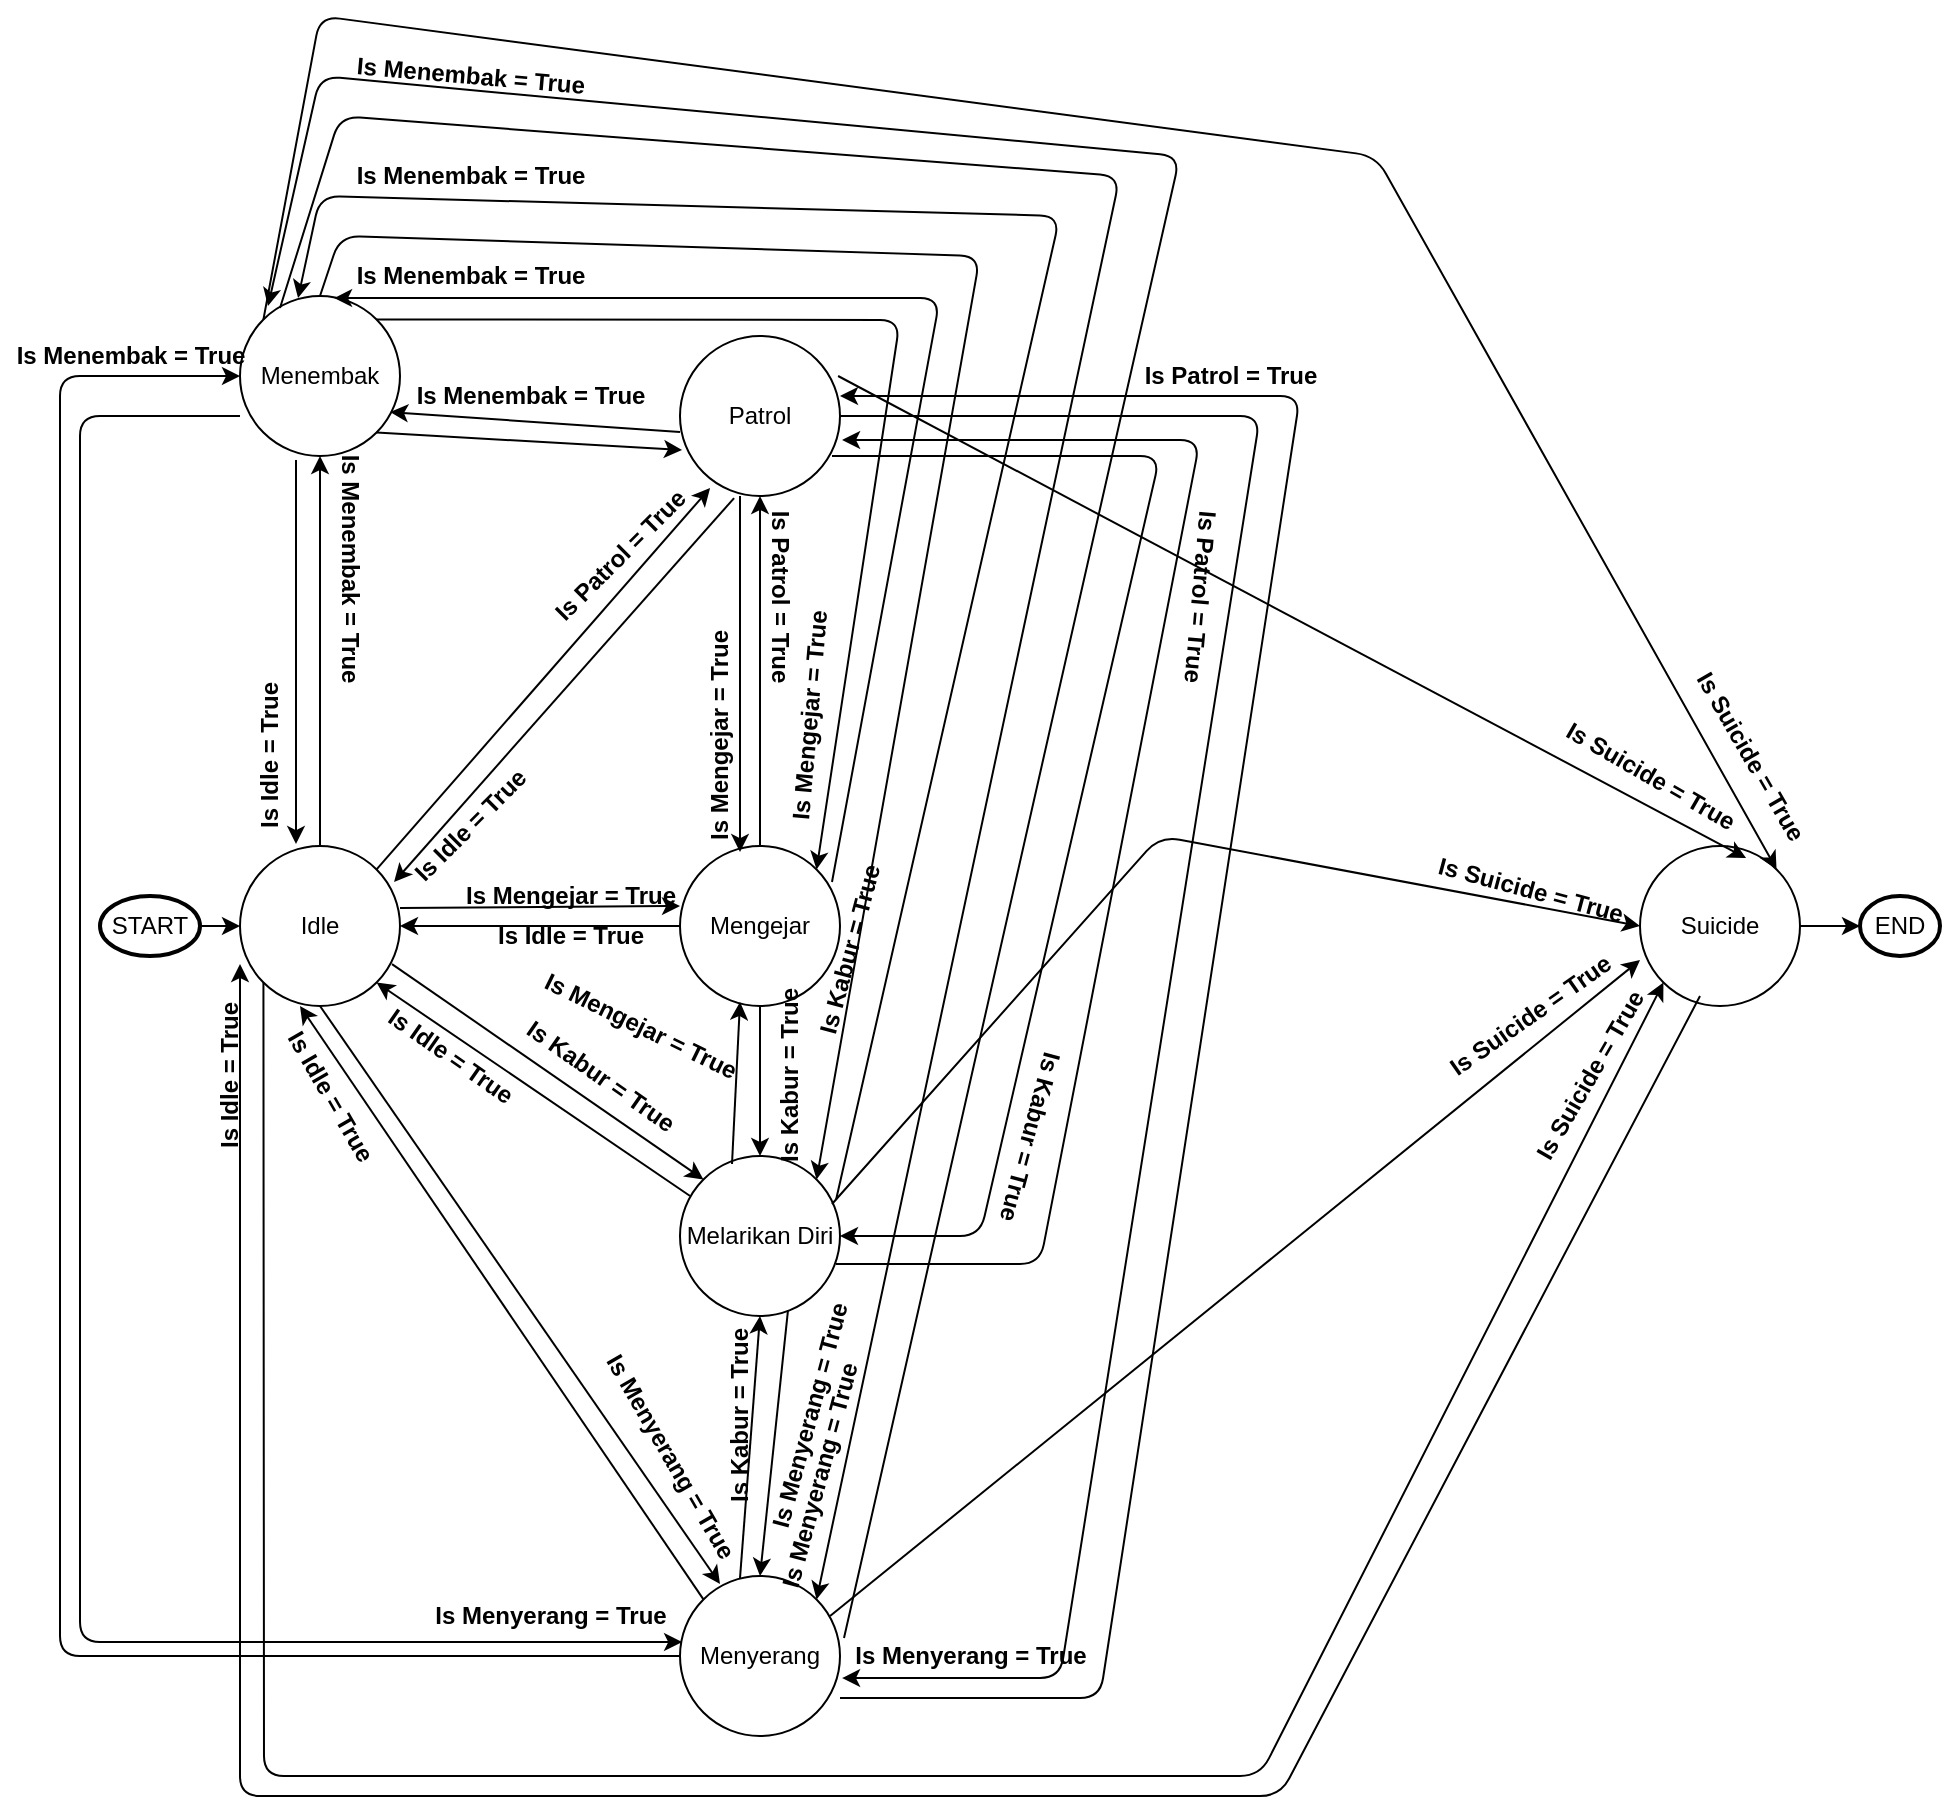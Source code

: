 <mxfile version="14.8.6" type="device"><diagram id="fK9ZtQf_Kn1H6jSzOc3d" name="Page-1"><mxGraphModel dx="868" dy="425" grid="1" gridSize="10" guides="1" tooltips="1" connect="1" arrows="1" fold="1" page="1" pageScale="1" pageWidth="850" pageHeight="1100" math="0" shadow="0"><root><mxCell id="0"/><mxCell id="1" parent="0"/><mxCell id="ATVBRwtr-7h1QLHEctlx-1" value="START" style="strokeWidth=2;html=1;shape=mxgraph.flowchart.start_1;whiteSpace=wrap;" vertex="1" parent="1"><mxGeometry x="190" y="480" width="50" height="30" as="geometry"/></mxCell><mxCell id="ATVBRwtr-7h1QLHEctlx-2" value="Idle" style="ellipse;whiteSpace=wrap;html=1;aspect=fixed;" vertex="1" parent="1"><mxGeometry x="260" y="455" width="80" height="80" as="geometry"/></mxCell><mxCell id="ATVBRwtr-7h1QLHEctlx-3" value="" style="endArrow=classic;html=1;exitX=1;exitY=0.5;exitDx=0;exitDy=0;exitPerimeter=0;entryX=0;entryY=0.5;entryDx=0;entryDy=0;" edge="1" parent="1" source="ATVBRwtr-7h1QLHEctlx-1" target="ATVBRwtr-7h1QLHEctlx-2"><mxGeometry width="50" height="50" relative="1" as="geometry"><mxPoint x="400" y="470" as="sourcePoint"/><mxPoint x="450" y="420" as="targetPoint"/></mxGeometry></mxCell><mxCell id="ATVBRwtr-7h1QLHEctlx-4" value="Menembak" style="ellipse;whiteSpace=wrap;html=1;aspect=fixed;" vertex="1" parent="1"><mxGeometry x="260" y="180" width="80" height="80" as="geometry"/></mxCell><mxCell id="ATVBRwtr-7h1QLHEctlx-5" value="Patrol" style="ellipse;whiteSpace=wrap;html=1;aspect=fixed;" vertex="1" parent="1"><mxGeometry x="480" y="200" width="80" height="80" as="geometry"/></mxCell><mxCell id="ATVBRwtr-7h1QLHEctlx-6" value="Mengejar" style="ellipse;whiteSpace=wrap;html=1;aspect=fixed;" vertex="1" parent="1"><mxGeometry x="480" y="455" width="80" height="80" as="geometry"/></mxCell><mxCell id="ATVBRwtr-7h1QLHEctlx-7" value="Melarikan Diri" style="ellipse;whiteSpace=wrap;html=1;aspect=fixed;" vertex="1" parent="1"><mxGeometry x="480" y="610" width="80" height="80" as="geometry"/></mxCell><mxCell id="ATVBRwtr-7h1QLHEctlx-8" value="Menyerang" style="ellipse;whiteSpace=wrap;html=1;aspect=fixed;" vertex="1" parent="1"><mxGeometry x="480" y="820" width="80" height="80" as="geometry"/></mxCell><mxCell id="ATVBRwtr-7h1QLHEctlx-11" value="" style="edgeStyle=orthogonalEdgeStyle;rounded=0;orthogonalLoop=1;jettySize=auto;html=1;" edge="1" parent="1" source="ATVBRwtr-7h1QLHEctlx-9" target="ATVBRwtr-7h1QLHEctlx-10"><mxGeometry relative="1" as="geometry"/></mxCell><mxCell id="ATVBRwtr-7h1QLHEctlx-9" value="Suicide" style="ellipse;whiteSpace=wrap;html=1;aspect=fixed;" vertex="1" parent="1"><mxGeometry x="960" y="455" width="80" height="80" as="geometry"/></mxCell><mxCell id="ATVBRwtr-7h1QLHEctlx-10" value="END" style="strokeWidth=2;html=1;shape=mxgraph.flowchart.start_1;whiteSpace=wrap;" vertex="1" parent="1"><mxGeometry x="1070" y="480" width="40" height="30" as="geometry"/></mxCell><mxCell id="ATVBRwtr-7h1QLHEctlx-14" value="" style="endArrow=classic;html=1;entryX=0.5;entryY=1;entryDx=0;entryDy=0;exitX=0.5;exitY=0;exitDx=0;exitDy=0;" edge="1" parent="1" source="ATVBRwtr-7h1QLHEctlx-2" target="ATVBRwtr-7h1QLHEctlx-4"><mxGeometry width="50" height="50" relative="1" as="geometry"><mxPoint x="260" y="360" as="sourcePoint"/><mxPoint x="310" y="310" as="targetPoint"/></mxGeometry></mxCell><mxCell id="ATVBRwtr-7h1QLHEctlx-15" value="" style="endArrow=classic;html=1;exitX=0.35;exitY=1.025;exitDx=0;exitDy=0;exitPerimeter=0;entryX=0.35;entryY=-0.012;entryDx=0;entryDy=0;entryPerimeter=0;" edge="1" parent="1" source="ATVBRwtr-7h1QLHEctlx-4" target="ATVBRwtr-7h1QLHEctlx-2"><mxGeometry width="50" height="50" relative="1" as="geometry"><mxPoint x="380" y="430" as="sourcePoint"/><mxPoint x="430" y="380" as="targetPoint"/></mxGeometry></mxCell><mxCell id="ATVBRwtr-7h1QLHEctlx-16" value="&lt;b&gt;Is Menembak = True&lt;/b&gt;" style="text;html=1;align=center;verticalAlign=middle;resizable=0;points=[];autosize=1;strokeColor=none;rotation=90;" vertex="1" parent="1"><mxGeometry x="250" y="306" width="130" height="20" as="geometry"/></mxCell><mxCell id="ATVBRwtr-7h1QLHEctlx-17" value="&lt;b&gt;Is Idle = True&lt;/b&gt;" style="text;html=1;align=center;verticalAlign=middle;resizable=0;points=[];autosize=1;strokeColor=none;rotation=-90;" vertex="1" parent="1"><mxGeometry x="230" y="400" width="90" height="20" as="geometry"/></mxCell><mxCell id="ATVBRwtr-7h1QLHEctlx-18" value="" style="endArrow=classic;html=1;exitX=1;exitY=1;exitDx=0;exitDy=0;entryX=0.013;entryY=0.713;entryDx=0;entryDy=0;entryPerimeter=0;" edge="1" parent="1" source="ATVBRwtr-7h1QLHEctlx-4" target="ATVBRwtr-7h1QLHEctlx-5"><mxGeometry width="50" height="50" relative="1" as="geometry"><mxPoint x="410" y="360" as="sourcePoint"/><mxPoint x="460" y="310" as="targetPoint"/></mxGeometry></mxCell><mxCell id="ATVBRwtr-7h1QLHEctlx-19" value="&lt;b&gt;Is Menembak = True&lt;/b&gt;" style="text;html=1;align=center;verticalAlign=middle;resizable=0;points=[];autosize=1;strokeColor=none;rotation=0;" vertex="1" parent="1"><mxGeometry x="340" y="220" width="130" height="20" as="geometry"/></mxCell><mxCell id="ATVBRwtr-7h1QLHEctlx-20" value="" style="endArrow=classic;html=1;exitX=0;exitY=0.6;exitDx=0;exitDy=0;exitPerimeter=0;entryX=0.938;entryY=0.725;entryDx=0;entryDy=0;entryPerimeter=0;" edge="1" parent="1" source="ATVBRwtr-7h1QLHEctlx-5" target="ATVBRwtr-7h1QLHEctlx-4"><mxGeometry width="50" height="50" relative="1" as="geometry"><mxPoint x="440" y="350" as="sourcePoint"/><mxPoint x="490" y="300" as="targetPoint"/></mxGeometry></mxCell><mxCell id="ATVBRwtr-7h1QLHEctlx-21" value="" style="endArrow=classic;html=1;exitX=1;exitY=0;exitDx=0;exitDy=0;entryX=0.188;entryY=0.95;entryDx=0;entryDy=0;entryPerimeter=0;" edge="1" parent="1" source="ATVBRwtr-7h1QLHEctlx-2" target="ATVBRwtr-7h1QLHEctlx-5"><mxGeometry width="50" height="50" relative="1" as="geometry"><mxPoint x="410" y="420" as="sourcePoint"/><mxPoint x="460" y="370" as="targetPoint"/></mxGeometry></mxCell><mxCell id="ATVBRwtr-7h1QLHEctlx-22" value="&lt;b&gt;Is Patrol = True&lt;/b&gt;" style="text;html=1;align=center;verticalAlign=middle;resizable=0;points=[];autosize=1;strokeColor=none;rotation=-45;" vertex="1" parent="1"><mxGeometry x="400" y="300" width="100" height="20" as="geometry"/></mxCell><mxCell id="ATVBRwtr-7h1QLHEctlx-23" value="" style="endArrow=classic;html=1;exitX=0.338;exitY=1.013;exitDx=0;exitDy=0;exitPerimeter=0;entryX=0.963;entryY=0.225;entryDx=0;entryDy=0;entryPerimeter=0;" edge="1" parent="1" source="ATVBRwtr-7h1QLHEctlx-5" target="ATVBRwtr-7h1QLHEctlx-2"><mxGeometry width="50" height="50" relative="1" as="geometry"><mxPoint x="500" y="390" as="sourcePoint"/><mxPoint x="550" y="340" as="targetPoint"/></mxGeometry></mxCell><mxCell id="ATVBRwtr-7h1QLHEctlx-24" value="&lt;b&gt;Is Idle = True&lt;/b&gt;" style="text;html=1;align=center;verticalAlign=middle;resizable=0;points=[];autosize=1;strokeColor=none;rotation=-45;" vertex="1" parent="1"><mxGeometry x="330" y="435" width="90" height="20" as="geometry"/></mxCell><mxCell id="ATVBRwtr-7h1QLHEctlx-25" value="" style="endArrow=classic;html=1;exitX=0;exitY=0.5;exitDx=0;exitDy=0;entryX=0;entryY=0.5;entryDx=0;entryDy=0;" edge="1" parent="1" source="ATVBRwtr-7h1QLHEctlx-8" target="ATVBRwtr-7h1QLHEctlx-4"><mxGeometry width="50" height="50" relative="1" as="geometry"><mxPoint x="180" y="870" as="sourcePoint"/><mxPoint x="230" y="820" as="targetPoint"/><Array as="points"><mxPoint x="170" y="860"/><mxPoint x="170" y="220"/></Array></mxGeometry></mxCell><mxCell id="ATVBRwtr-7h1QLHEctlx-26" value="&lt;b&gt;Is Menembak = True&lt;/b&gt;" style="text;html=1;align=center;verticalAlign=middle;resizable=0;points=[];autosize=1;strokeColor=none;rotation=0;" vertex="1" parent="1"><mxGeometry x="140" y="200" width="130" height="20" as="geometry"/></mxCell><mxCell id="ATVBRwtr-7h1QLHEctlx-27" value="" style="endArrow=classic;html=1;entryX=0.013;entryY=0.413;entryDx=0;entryDy=0;entryPerimeter=0;exitX=0;exitY=0.75;exitDx=0;exitDy=0;exitPerimeter=0;" edge="1" parent="1" source="ATVBRwtr-7h1QLHEctlx-4" target="ATVBRwtr-7h1QLHEctlx-8"><mxGeometry width="50" height="50" relative="1" as="geometry"><mxPoint x="180" y="710" as="sourcePoint"/><mxPoint x="230" y="660" as="targetPoint"/><Array as="points"><mxPoint x="180" y="240"/><mxPoint x="180" y="853"/></Array></mxGeometry></mxCell><mxCell id="ATVBRwtr-7h1QLHEctlx-28" value="&lt;b&gt;Is Menyerang = True&lt;/b&gt;" style="text;html=1;align=center;verticalAlign=middle;resizable=0;points=[];autosize=1;strokeColor=none;" vertex="1" parent="1"><mxGeometry x="350" y="830" width="130" height="20" as="geometry"/></mxCell><mxCell id="ATVBRwtr-7h1QLHEctlx-29" value="" style="endArrow=classic;html=1;exitX=1;exitY=0.388;exitDx=0;exitDy=0;exitPerimeter=0;entryX=0;entryY=0.375;entryDx=0;entryDy=0;entryPerimeter=0;" edge="1" parent="1" source="ATVBRwtr-7h1QLHEctlx-2" target="ATVBRwtr-7h1QLHEctlx-6"><mxGeometry width="50" height="50" relative="1" as="geometry"><mxPoint x="320" y="590" as="sourcePoint"/><mxPoint x="370" y="540" as="targetPoint"/></mxGeometry></mxCell><mxCell id="ATVBRwtr-7h1QLHEctlx-30" value="&lt;b&gt;Is Mengejar = True&lt;/b&gt;" style="text;html=1;align=center;verticalAlign=middle;resizable=0;points=[];autosize=1;strokeColor=none;" vertex="1" parent="1"><mxGeometry x="365" y="470" width="120" height="20" as="geometry"/></mxCell><mxCell id="ATVBRwtr-7h1QLHEctlx-31" value="" style="endArrow=classic;html=1;exitX=0;exitY=0.5;exitDx=0;exitDy=0;entryX=1;entryY=0.5;entryDx=0;entryDy=0;" edge="1" parent="1" source="ATVBRwtr-7h1QLHEctlx-6" target="ATVBRwtr-7h1QLHEctlx-2"><mxGeometry width="50" height="50" relative="1" as="geometry"><mxPoint x="310" y="590" as="sourcePoint"/><mxPoint x="360" y="540" as="targetPoint"/></mxGeometry></mxCell><mxCell id="ATVBRwtr-7h1QLHEctlx-32" value="&lt;b&gt;Is Idle = True&lt;/b&gt;" style="text;html=1;align=center;verticalAlign=middle;resizable=0;points=[];autosize=1;strokeColor=none;" vertex="1" parent="1"><mxGeometry x="380" y="490" width="90" height="20" as="geometry"/></mxCell><mxCell id="ATVBRwtr-7h1QLHEctlx-33" value="" style="endArrow=classic;html=1;entryX=0;entryY=0;entryDx=0;entryDy=0;exitX=0.95;exitY=0.738;exitDx=0;exitDy=0;exitPerimeter=0;" edge="1" parent="1" source="ATVBRwtr-7h1QLHEctlx-2" target="ATVBRwtr-7h1QLHEctlx-7"><mxGeometry width="50" height="50" relative="1" as="geometry"><mxPoint x="380" y="620" as="sourcePoint"/><mxPoint x="430" y="570" as="targetPoint"/></mxGeometry></mxCell><mxCell id="ATVBRwtr-7h1QLHEctlx-34" value="&lt;b&gt;Is Kabur = True&lt;/b&gt;" style="text;html=1;align=center;verticalAlign=middle;resizable=0;points=[];autosize=1;strokeColor=none;rotation=35;" vertex="1" parent="1"><mxGeometry x="390" y="560" width="100" height="20" as="geometry"/></mxCell><mxCell id="ATVBRwtr-7h1QLHEctlx-35" value="" style="endArrow=classic;html=1;exitX=0.063;exitY=0.25;exitDx=0;exitDy=0;exitPerimeter=0;entryX=1;entryY=1;entryDx=0;entryDy=0;" edge="1" parent="1" source="ATVBRwtr-7h1QLHEctlx-7" target="ATVBRwtr-7h1QLHEctlx-2"><mxGeometry width="50" height="50" relative="1" as="geometry"><mxPoint x="250" y="660" as="sourcePoint"/><mxPoint x="300" y="610" as="targetPoint"/></mxGeometry></mxCell><mxCell id="ATVBRwtr-7h1QLHEctlx-36" value="&lt;b&gt;Is Idle = True&lt;/b&gt;" style="text;html=1;align=center;verticalAlign=middle;resizable=0;points=[];autosize=1;strokeColor=none;rotation=35;" vertex="1" parent="1"><mxGeometry x="320" y="550" width="90" height="20" as="geometry"/></mxCell><mxCell id="ATVBRwtr-7h1QLHEctlx-37" value="" style="endArrow=classic;html=1;entryX=0.25;entryY=0.05;entryDx=0;entryDy=0;entryPerimeter=0;exitX=0.5;exitY=1;exitDx=0;exitDy=0;" edge="1" parent="1" source="ATVBRwtr-7h1QLHEctlx-2" target="ATVBRwtr-7h1QLHEctlx-8"><mxGeometry width="50" height="50" relative="1" as="geometry"><mxPoint x="320" y="740" as="sourcePoint"/><mxPoint x="370" y="690" as="targetPoint"/></mxGeometry></mxCell><mxCell id="ATVBRwtr-7h1QLHEctlx-38" value="" style="endArrow=classic;html=1;exitX=0;exitY=0;exitDx=0;exitDy=0;entryX=0.375;entryY=1;entryDx=0;entryDy=0;entryPerimeter=0;" edge="1" parent="1" source="ATVBRwtr-7h1QLHEctlx-8" target="ATVBRwtr-7h1QLHEctlx-2"><mxGeometry width="50" height="50" relative="1" as="geometry"><mxPoint x="240" y="740" as="sourcePoint"/><mxPoint x="290" y="690" as="targetPoint"/></mxGeometry></mxCell><mxCell id="ATVBRwtr-7h1QLHEctlx-39" value="&lt;b&gt;Is Menyerang = True&lt;/b&gt;" style="text;html=1;align=center;verticalAlign=middle;resizable=0;points=[];autosize=1;strokeColor=none;rotation=60;" vertex="1" parent="1"><mxGeometry x="410" y="750" width="130" height="20" as="geometry"/></mxCell><mxCell id="ATVBRwtr-7h1QLHEctlx-40" value="&lt;b&gt;Is Idle = True&lt;/b&gt;" style="text;html=1;align=center;verticalAlign=middle;resizable=0;points=[];autosize=1;strokeColor=none;rotation=60;" vertex="1" parent="1"><mxGeometry x="260" y="570" width="90" height="20" as="geometry"/></mxCell><mxCell id="ATVBRwtr-7h1QLHEctlx-41" value="" style="endArrow=classic;html=1;exitX=0;exitY=1;exitDx=0;exitDy=0;entryX=0;entryY=1;entryDx=0;entryDy=0;" edge="1" parent="1" source="ATVBRwtr-7h1QLHEctlx-2" target="ATVBRwtr-7h1QLHEctlx-9"><mxGeometry width="50" height="50" relative="1" as="geometry"><mxPoint x="610" y="520" as="sourcePoint"/><mxPoint x="660" y="470" as="targetPoint"/><Array as="points"><mxPoint x="272" y="920"/><mxPoint x="770" y="920"/></Array></mxGeometry></mxCell><mxCell id="ATVBRwtr-7h1QLHEctlx-42" value="" style="endArrow=classic;html=1;entryX=0;entryY=0.738;entryDx=0;entryDy=0;entryPerimeter=0;exitX=0.375;exitY=0.938;exitDx=0;exitDy=0;exitPerimeter=0;" edge="1" parent="1" source="ATVBRwtr-7h1QLHEctlx-9" target="ATVBRwtr-7h1QLHEctlx-2"><mxGeometry width="50" height="50" relative="1" as="geometry"><mxPoint x="650" y="730" as="sourcePoint"/><mxPoint x="700" y="680" as="targetPoint"/><Array as="points"><mxPoint x="780" y="930"/><mxPoint x="260" y="930"/></Array></mxGeometry></mxCell><mxCell id="ATVBRwtr-7h1QLHEctlx-43" value="&lt;b&gt;Is Suicide = True&lt;/b&gt;" style="text;html=1;align=center;verticalAlign=middle;resizable=0;points=[];autosize=1;strokeColor=none;rotation=-60;" vertex="1" parent="1"><mxGeometry x="880" y="560" width="110" height="20" as="geometry"/></mxCell><mxCell id="ATVBRwtr-7h1QLHEctlx-44" value="&lt;b&gt;Is Idle = True&lt;/b&gt;" style="text;html=1;align=center;verticalAlign=middle;resizable=0;points=[];autosize=1;strokeColor=none;rotation=-90;" vertex="1" parent="1"><mxGeometry x="210" y="560" width="90" height="20" as="geometry"/></mxCell><mxCell id="ATVBRwtr-7h1QLHEctlx-45" value="" style="endArrow=classic;html=1;exitX=1;exitY=0;exitDx=0;exitDy=0;entryX=1;entryY=0;entryDx=0;entryDy=0;" edge="1" parent="1" source="ATVBRwtr-7h1QLHEctlx-4" target="ATVBRwtr-7h1QLHEctlx-6"><mxGeometry width="50" height="50" relative="1" as="geometry"><mxPoint x="380" y="180" as="sourcePoint"/><mxPoint x="430" y="130" as="targetPoint"/><Array as="points"><mxPoint x="590" y="192"/></Array></mxGeometry></mxCell><mxCell id="ATVBRwtr-7h1QLHEctlx-46" value="" style="endArrow=classic;html=1;exitX=0.95;exitY=0.225;exitDx=0;exitDy=0;exitPerimeter=0;entryX=0.588;entryY=0.013;entryDx=0;entryDy=0;entryPerimeter=0;" edge="1" parent="1" source="ATVBRwtr-7h1QLHEctlx-6" target="ATVBRwtr-7h1QLHEctlx-4"><mxGeometry width="50" height="50" relative="1" as="geometry"><mxPoint x="590" y="460" as="sourcePoint"/><mxPoint x="640" y="410" as="targetPoint"/><Array as="points"><mxPoint x="610" y="181"/></Array></mxGeometry></mxCell><mxCell id="ATVBRwtr-7h1QLHEctlx-47" value="&lt;b&gt;Is Mengejar = True&lt;/b&gt;" style="text;html=1;align=center;verticalAlign=middle;resizable=0;points=[];autosize=1;strokeColor=none;rotation=-85;" vertex="1" parent="1"><mxGeometry x="485" y="380" width="120" height="20" as="geometry"/></mxCell><mxCell id="ATVBRwtr-7h1QLHEctlx-48" value="&lt;b&gt;Is Menembak = True&lt;/b&gt;" style="text;html=1;align=center;verticalAlign=middle;resizable=0;points=[];autosize=1;strokeColor=none;" vertex="1" parent="1"><mxGeometry x="310" y="160" width="130" height="20" as="geometry"/></mxCell><mxCell id="ATVBRwtr-7h1QLHEctlx-49" value="" style="endArrow=classic;html=1;exitX=0.5;exitY=0;exitDx=0;exitDy=0;entryX=1;entryY=0;entryDx=0;entryDy=0;" edge="1" parent="1" source="ATVBRwtr-7h1QLHEctlx-4" target="ATVBRwtr-7h1QLHEctlx-7"><mxGeometry width="50" height="50" relative="1" as="geometry"><mxPoint x="660" y="310" as="sourcePoint"/><mxPoint x="710" y="260" as="targetPoint"/><Array as="points"><mxPoint x="310" y="150"/><mxPoint x="630" y="160"/></Array></mxGeometry></mxCell><mxCell id="ATVBRwtr-7h1QLHEctlx-50" value="&lt;b&gt;Is Kabur = True&lt;/b&gt;" style="text;html=1;align=center;verticalAlign=middle;resizable=0;points=[];autosize=1;strokeColor=none;rotation=-90;" vertex="1" parent="1"><mxGeometry x="485" y="560" width="100" height="20" as="geometry"/></mxCell><mxCell id="ATVBRwtr-7h1QLHEctlx-51" value="" style="endArrow=classic;html=1;exitX=0.975;exitY=0.275;exitDx=0;exitDy=0;exitPerimeter=0;entryX=0.363;entryY=0.013;entryDx=0;entryDy=0;entryPerimeter=0;" edge="1" parent="1" source="ATVBRwtr-7h1QLHEctlx-7" target="ATVBRwtr-7h1QLHEctlx-4"><mxGeometry width="50" height="50" relative="1" as="geometry"><mxPoint x="620" y="560" as="sourcePoint"/><mxPoint x="650" y="140" as="targetPoint"/><Array as="points"><mxPoint x="670" y="140"/><mxPoint x="300" y="130"/></Array></mxGeometry></mxCell><mxCell id="ATVBRwtr-7h1QLHEctlx-52" value="&lt;b&gt;Is Menembak = True&lt;/b&gt;" style="text;html=1;align=center;verticalAlign=middle;resizable=0;points=[];autosize=1;strokeColor=none;" vertex="1" parent="1"><mxGeometry x="310" y="110" width="130" height="20" as="geometry"/></mxCell><mxCell id="ATVBRwtr-7h1QLHEctlx-53" value="" style="endArrow=classic;html=1;exitX=0.25;exitY=0.075;exitDx=0;exitDy=0;exitPerimeter=0;entryX=1;entryY=0;entryDx=0;entryDy=0;" edge="1" parent="1" source="ATVBRwtr-7h1QLHEctlx-4" target="ATVBRwtr-7h1QLHEctlx-8"><mxGeometry width="50" height="50" relative="1" as="geometry"><mxPoint x="680" y="360" as="sourcePoint"/><mxPoint x="730" y="310" as="targetPoint"/><Array as="points"><mxPoint x="310" y="90"/><mxPoint x="700" y="120"/></Array></mxGeometry></mxCell><mxCell id="ATVBRwtr-7h1QLHEctlx-54" value="&lt;b&gt;Is Menyerang = True&lt;/b&gt;" style="text;html=1;align=center;verticalAlign=middle;resizable=0;points=[];autosize=1;strokeColor=none;rotation=-75;" vertex="1" parent="1"><mxGeometry x="485" y="760" width="130" height="20" as="geometry"/></mxCell><mxCell id="ATVBRwtr-7h1QLHEctlx-55" value="" style="endArrow=classic;html=1;exitX=1.025;exitY=0.388;exitDx=0;exitDy=0;exitPerimeter=0;entryX=0.175;entryY=0.063;entryDx=0;entryDy=0;entryPerimeter=0;" edge="1" parent="1" source="ATVBRwtr-7h1QLHEctlx-8" target="ATVBRwtr-7h1QLHEctlx-4"><mxGeometry width="50" height="50" relative="1" as="geometry"><mxPoint x="610" y="840" as="sourcePoint"/><mxPoint x="660" y="790" as="targetPoint"/><Array as="points"><mxPoint x="730" y="110"/><mxPoint x="300" y="70"/></Array></mxGeometry></mxCell><mxCell id="ATVBRwtr-7h1QLHEctlx-56" value="&lt;b&gt;Is Menembak = True&lt;/b&gt;" style="text;html=1;align=center;verticalAlign=middle;resizable=0;points=[];autosize=1;strokeColor=none;rotation=5;" vertex="1" parent="1"><mxGeometry x="310" y="60" width="130" height="20" as="geometry"/></mxCell><mxCell id="ATVBRwtr-7h1QLHEctlx-57" value="" style="endArrow=classic;html=1;exitX=0;exitY=0;exitDx=0;exitDy=0;entryX=1;entryY=0;entryDx=0;entryDy=0;" edge="1" parent="1" source="ATVBRwtr-7h1QLHEctlx-4" target="ATVBRwtr-7h1QLHEctlx-9"><mxGeometry width="50" height="50" relative="1" as="geometry"><mxPoint x="780" y="420" as="sourcePoint"/><mxPoint x="830" y="370" as="targetPoint"/><Array as="points"><mxPoint x="300" y="40"/><mxPoint x="828" y="110"/></Array></mxGeometry></mxCell><mxCell id="ATVBRwtr-7h1QLHEctlx-58" value="&lt;b&gt;Is Suicide = True&lt;/b&gt;" style="text;html=1;align=center;verticalAlign=middle;resizable=0;points=[];autosize=1;strokeColor=none;rotation=60;" vertex="1" parent="1"><mxGeometry x="960" y="400" width="110" height="20" as="geometry"/></mxCell><mxCell id="ATVBRwtr-7h1QLHEctlx-59" value="" style="endArrow=classic;html=1;entryX=0.375;entryY=0.038;entryDx=0;entryDy=0;entryPerimeter=0;" edge="1" parent="1" target="ATVBRwtr-7h1QLHEctlx-6"><mxGeometry width="50" height="50" relative="1" as="geometry"><mxPoint x="510" y="280" as="sourcePoint"/><mxPoint x="730" y="370" as="targetPoint"/></mxGeometry></mxCell><mxCell id="ATVBRwtr-7h1QLHEctlx-60" value="&lt;b&gt;Is Mengejar = True&lt;/b&gt;" style="text;html=1;align=center;verticalAlign=middle;resizable=0;points=[];autosize=1;strokeColor=none;rotation=-90;" vertex="1" parent="1"><mxGeometry x="440" y="390" width="120" height="20" as="geometry"/></mxCell><mxCell id="ATVBRwtr-7h1QLHEctlx-61" value="" style="endArrow=classic;html=1;exitX=0.5;exitY=0;exitDx=0;exitDy=0;entryX=0.5;entryY=1;entryDx=0;entryDy=0;" edge="1" parent="1" source="ATVBRwtr-7h1QLHEctlx-6" target="ATVBRwtr-7h1QLHEctlx-5"><mxGeometry width="50" height="50" relative="1" as="geometry"><mxPoint x="680" y="430" as="sourcePoint"/><mxPoint x="730" y="380" as="targetPoint"/></mxGeometry></mxCell><mxCell id="ATVBRwtr-7h1QLHEctlx-62" value="&lt;b&gt;Is Patrol = True&lt;/b&gt;" style="text;html=1;align=center;verticalAlign=middle;resizable=0;points=[];autosize=1;strokeColor=none;rotation=90;" vertex="1" parent="1"><mxGeometry x="480" y="320" width="100" height="20" as="geometry"/></mxCell><mxCell id="ATVBRwtr-7h1QLHEctlx-63" value="" style="endArrow=classic;html=1;exitX=0.95;exitY=0.75;exitDx=0;exitDy=0;exitPerimeter=0;entryX=1;entryY=0.5;entryDx=0;entryDy=0;" edge="1" parent="1" source="ATVBRwtr-7h1QLHEctlx-5" target="ATVBRwtr-7h1QLHEctlx-7"><mxGeometry width="50" height="50" relative="1" as="geometry"><mxPoint x="690" y="410" as="sourcePoint"/><mxPoint x="740" y="360" as="targetPoint"/><Array as="points"><mxPoint x="720" y="260"/><mxPoint x="630" y="650"/></Array></mxGeometry></mxCell><mxCell id="ATVBRwtr-7h1QLHEctlx-64" value="&lt;b&gt;Is Kabur = True&lt;/b&gt;" style="text;html=1;align=center;verticalAlign=middle;resizable=0;points=[];autosize=1;strokeColor=none;rotation=105;" vertex="1" parent="1"><mxGeometry x="605" y="590" width="100" height="20" as="geometry"/></mxCell><mxCell id="ATVBRwtr-7h1QLHEctlx-65" value="" style="endArrow=classic;html=1;exitX=0.975;exitY=0.675;exitDx=0;exitDy=0;exitPerimeter=0;entryX=1.013;entryY=0.65;entryDx=0;entryDy=0;entryPerimeter=0;" edge="1" parent="1" source="ATVBRwtr-7h1QLHEctlx-7" target="ATVBRwtr-7h1QLHEctlx-5"><mxGeometry width="50" height="50" relative="1" as="geometry"><mxPoint x="680" y="640" as="sourcePoint"/><mxPoint x="730" y="590" as="targetPoint"/><Array as="points"><mxPoint x="660" y="664"/><mxPoint x="740" y="252"/></Array></mxGeometry></mxCell><mxCell id="ATVBRwtr-7h1QLHEctlx-66" value="&lt;b&gt;Is Patrol = True&lt;/b&gt;" style="text;html=1;align=center;verticalAlign=middle;resizable=0;points=[];autosize=1;strokeColor=none;rotation=95;" vertex="1" parent="1"><mxGeometry x="690" y="320" width="100" height="20" as="geometry"/></mxCell><mxCell id="ATVBRwtr-7h1QLHEctlx-67" value="" style="endArrow=classic;html=1;exitX=1;exitY=0.5;exitDx=0;exitDy=0;entryX=1.013;entryY=0.638;entryDx=0;entryDy=0;entryPerimeter=0;" edge="1" parent="1" source="ATVBRwtr-7h1QLHEctlx-5" target="ATVBRwtr-7h1QLHEctlx-8"><mxGeometry width="50" height="50" relative="1" as="geometry"><mxPoint x="760" y="230" as="sourcePoint"/><mxPoint x="810" y="180" as="targetPoint"/><Array as="points"><mxPoint x="770" y="240"/><mxPoint x="670" y="871"/></Array></mxGeometry></mxCell><mxCell id="ATVBRwtr-7h1QLHEctlx-68" value="&lt;b&gt;Is Menyerang = True&lt;/b&gt;" style="text;html=1;align=center;verticalAlign=middle;resizable=0;points=[];autosize=1;strokeColor=none;" vertex="1" parent="1"><mxGeometry x="560" y="850" width="130" height="20" as="geometry"/></mxCell><mxCell id="ATVBRwtr-7h1QLHEctlx-69" value="" style="endArrow=classic;html=1;exitX=1;exitY=0.763;exitDx=0;exitDy=0;exitPerimeter=0;entryX=1;entryY=0.375;entryDx=0;entryDy=0;entryPerimeter=0;" edge="1" parent="1" source="ATVBRwtr-7h1QLHEctlx-8" target="ATVBRwtr-7h1QLHEctlx-5"><mxGeometry width="50" height="50" relative="1" as="geometry"><mxPoint x="660" y="820" as="sourcePoint"/><mxPoint x="710" y="770" as="targetPoint"/><Array as="points"><mxPoint x="690" y="881"/><mxPoint x="790" y="230"/></Array></mxGeometry></mxCell><mxCell id="ATVBRwtr-7h1QLHEctlx-70" value="&lt;b&gt;Is Patrol = True&lt;/b&gt;" style="text;html=1;align=center;verticalAlign=middle;resizable=0;points=[];autosize=1;strokeColor=none;" vertex="1" parent="1"><mxGeometry x="705" y="210" width="100" height="20" as="geometry"/></mxCell><mxCell id="ATVBRwtr-7h1QLHEctlx-71" value="" style="endArrow=classic;html=1;exitX=0.988;exitY=0.25;exitDx=0;exitDy=0;exitPerimeter=0;entryX=0.663;entryY=0.075;entryDx=0;entryDy=0;entryPerimeter=0;" edge="1" parent="1" source="ATVBRwtr-7h1QLHEctlx-5" target="ATVBRwtr-7h1QLHEctlx-9"><mxGeometry width="50" height="50" relative="1" as="geometry"><mxPoint x="880" y="120" as="sourcePoint"/><mxPoint x="930" y="70" as="targetPoint"/></mxGeometry></mxCell><mxCell id="ATVBRwtr-7h1QLHEctlx-72" value="&lt;b&gt;Is Suicide = True&lt;/b&gt;" style="text;html=1;align=center;verticalAlign=middle;resizable=0;points=[];autosize=1;strokeColor=none;rotation=30;" vertex="1" parent="1"><mxGeometry x="910" y="410" width="110" height="20" as="geometry"/></mxCell><mxCell id="ATVBRwtr-7h1QLHEctlx-73" value="" style="endArrow=classic;html=1;exitX=0.5;exitY=1;exitDx=0;exitDy=0;entryX=0.5;entryY=0;entryDx=0;entryDy=0;" edge="1" parent="1" source="ATVBRwtr-7h1QLHEctlx-6" target="ATVBRwtr-7h1QLHEctlx-7"><mxGeometry width="50" height="50" relative="1" as="geometry"><mxPoint x="640" y="760" as="sourcePoint"/><mxPoint x="690" y="710" as="targetPoint"/></mxGeometry></mxCell><mxCell id="ATVBRwtr-7h1QLHEctlx-74" value="" style="endArrow=classic;html=1;exitX=0.325;exitY=0.05;exitDx=0;exitDy=0;exitPerimeter=0;entryX=0.375;entryY=0.975;entryDx=0;entryDy=0;entryPerimeter=0;" edge="1" parent="1" source="ATVBRwtr-7h1QLHEctlx-7" target="ATVBRwtr-7h1QLHEctlx-6"><mxGeometry width="50" height="50" relative="1" as="geometry"><mxPoint x="790" y="720" as="sourcePoint"/><mxPoint x="470" y="540" as="targetPoint"/></mxGeometry></mxCell><mxCell id="ATVBRwtr-7h1QLHEctlx-75" value="&lt;b&gt;Is Mengejar = True&lt;/b&gt;" style="text;html=1;align=center;verticalAlign=middle;resizable=0;points=[];autosize=1;strokeColor=none;rotation=26;" vertex="1" parent="1"><mxGeometry x="400" y="535" width="120" height="20" as="geometry"/></mxCell><mxCell id="ATVBRwtr-7h1QLHEctlx-76" value="" style="endArrow=classic;html=1;exitX=0.675;exitY=0.963;exitDx=0;exitDy=0;exitPerimeter=0;entryX=0.5;entryY=0;entryDx=0;entryDy=0;" edge="1" parent="1" source="ATVBRwtr-7h1QLHEctlx-7" target="ATVBRwtr-7h1QLHEctlx-8"><mxGeometry width="50" height="50" relative="1" as="geometry"><mxPoint x="770" y="730" as="sourcePoint"/><mxPoint x="820" y="680" as="targetPoint"/></mxGeometry></mxCell><mxCell id="ATVBRwtr-7h1QLHEctlx-77" value="&lt;b&gt;Is Kabur = True&lt;/b&gt;" style="text;html=1;align=center;verticalAlign=middle;resizable=0;points=[];autosize=1;strokeColor=none;rotation=-75;" vertex="1" parent="1"><mxGeometry x="515" y="497" width="100" height="20" as="geometry"/></mxCell><mxCell id="ATVBRwtr-7h1QLHEctlx-79" value="" style="endArrow=classic;html=1;exitX=0.375;exitY=0.013;exitDx=0;exitDy=0;exitPerimeter=0;entryX=0.5;entryY=1;entryDx=0;entryDy=0;" edge="1" parent="1" source="ATVBRwtr-7h1QLHEctlx-8" target="ATVBRwtr-7h1QLHEctlx-7"><mxGeometry width="50" height="50" relative="1" as="geometry"><mxPoint x="710" y="790" as="sourcePoint"/><mxPoint x="760" y="740" as="targetPoint"/></mxGeometry></mxCell><mxCell id="ATVBRwtr-7h1QLHEctlx-80" value="&lt;b&gt;Is Menyerang = True&lt;/b&gt;" style="text;html=1;align=center;verticalAlign=middle;resizable=0;points=[];autosize=1;strokeColor=none;rotation=-75;" vertex="1" parent="1"><mxGeometry x="480" y="730" width="130" height="20" as="geometry"/></mxCell><mxCell id="ATVBRwtr-7h1QLHEctlx-82" value="&lt;b&gt;Is Kabur = True&lt;/b&gt;" style="text;html=1;align=center;verticalAlign=middle;resizable=0;points=[];autosize=1;strokeColor=none;rotation=-90;" vertex="1" parent="1"><mxGeometry x="460" y="730" width="100" height="20" as="geometry"/></mxCell><mxCell id="ATVBRwtr-7h1QLHEctlx-83" value="" style="endArrow=classic;html=1;exitX=0.95;exitY=0.3;exitDx=0;exitDy=0;exitPerimeter=0;entryX=0;entryY=0.5;entryDx=0;entryDy=0;" edge="1" parent="1" source="ATVBRwtr-7h1QLHEctlx-7" target="ATVBRwtr-7h1QLHEctlx-9"><mxGeometry width="50" height="50" relative="1" as="geometry"><mxPoint x="780" y="650" as="sourcePoint"/><mxPoint x="830" y="600" as="targetPoint"/><Array as="points"><mxPoint x="720" y="450"/></Array></mxGeometry></mxCell><mxCell id="ATVBRwtr-7h1QLHEctlx-84" value="&lt;b&gt;Is Suicide = True&lt;/b&gt;" style="text;html=1;align=center;verticalAlign=middle;resizable=0;points=[];autosize=1;strokeColor=none;rotation=15;" vertex="1" parent="1"><mxGeometry x="850" y="467" width="110" height="20" as="geometry"/></mxCell><mxCell id="ATVBRwtr-7h1QLHEctlx-85" value="" style="endArrow=classic;html=1;exitX=0.938;exitY=0.25;exitDx=0;exitDy=0;exitPerimeter=0;entryX=0;entryY=0.713;entryDx=0;entryDy=0;entryPerimeter=0;" edge="1" parent="1" source="ATVBRwtr-7h1QLHEctlx-8" target="ATVBRwtr-7h1QLHEctlx-9"><mxGeometry width="50" height="50" relative="1" as="geometry"><mxPoint x="790" y="720" as="sourcePoint"/><mxPoint x="840" y="670" as="targetPoint"/></mxGeometry></mxCell><mxCell id="ATVBRwtr-7h1QLHEctlx-86" value="&lt;b&gt;Is Suicide = True&lt;/b&gt;" style="text;html=1;align=center;verticalAlign=middle;resizable=0;points=[];autosize=1;strokeColor=none;rotation=-35;" vertex="1" parent="1"><mxGeometry x="850" y="530" width="110" height="20" as="geometry"/></mxCell></root></mxGraphModel></diagram></mxfile>